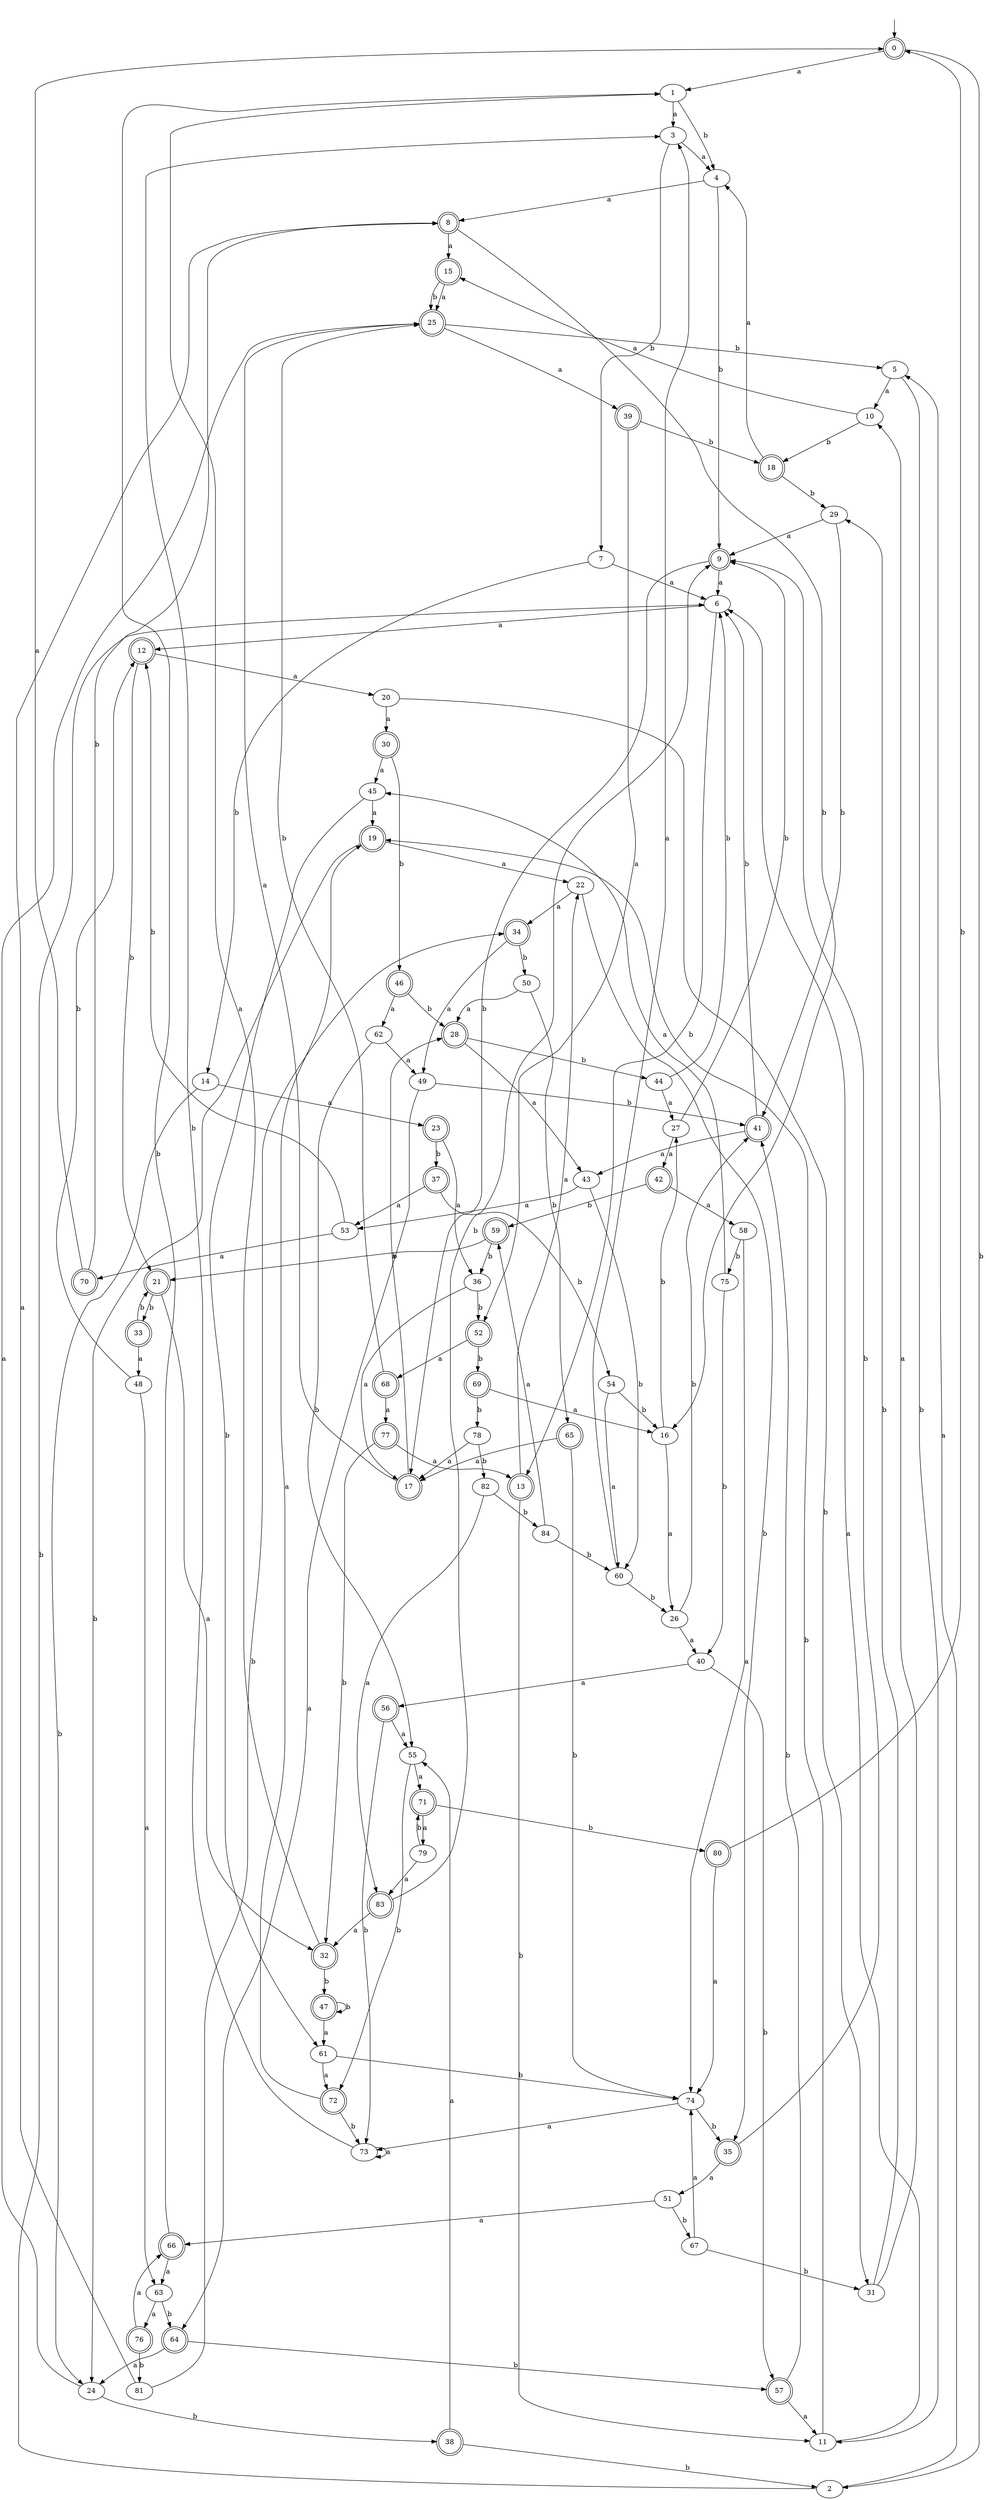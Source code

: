digraph RandomDFA {
  __start0 [label="", shape=none];
  __start0 -> 0 [label=""];
  0 [shape=circle] [shape=doublecircle]
  0 -> 1 [label="a"]
  0 -> 2 [label="b"]
  1
  1 -> 3 [label="a"]
  1 -> 4 [label="b"]
  2
  2 -> 5 [label="a"]
  2 -> 6 [label="b"]
  3
  3 -> 4 [label="a"]
  3 -> 7 [label="b"]
  4
  4 -> 8 [label="a"]
  4 -> 9 [label="b"]
  5
  5 -> 10 [label="a"]
  5 -> 11 [label="b"]
  6
  6 -> 12 [label="a"]
  6 -> 13 [label="b"]
  7
  7 -> 6 [label="a"]
  7 -> 14 [label="b"]
  8 [shape=doublecircle]
  8 -> 15 [label="a"]
  8 -> 16 [label="b"]
  9 [shape=doublecircle]
  9 -> 6 [label="a"]
  9 -> 17 [label="b"]
  10
  10 -> 15 [label="a"]
  10 -> 18 [label="b"]
  11
  11 -> 6 [label="a"]
  11 -> 19 [label="b"]
  12 [shape=doublecircle]
  12 -> 20 [label="a"]
  12 -> 21 [label="b"]
  13 [shape=doublecircle]
  13 -> 22 [label="a"]
  13 -> 11 [label="b"]
  14
  14 -> 23 [label="a"]
  14 -> 24 [label="b"]
  15 [shape=doublecircle]
  15 -> 25 [label="a"]
  15 -> 25 [label="b"]
  16
  16 -> 26 [label="a"]
  16 -> 27 [label="b"]
  17 [shape=doublecircle]
  17 -> 25 [label="a"]
  17 -> 28 [label="b"]
  18 [shape=doublecircle]
  18 -> 4 [label="a"]
  18 -> 29 [label="b"]
  19 [shape=doublecircle]
  19 -> 22 [label="a"]
  19 -> 24 [label="b"]
  20
  20 -> 30 [label="a"]
  20 -> 31 [label="b"]
  21 [shape=doublecircle]
  21 -> 32 [label="a"]
  21 -> 33 [label="b"]
  22
  22 -> 34 [label="a"]
  22 -> 35 [label="b"]
  23 [shape=doublecircle]
  23 -> 36 [label="a"]
  23 -> 37 [label="b"]
  24
  24 -> 25 [label="a"]
  24 -> 38 [label="b"]
  25 [shape=doublecircle]
  25 -> 39 [label="a"]
  25 -> 5 [label="b"]
  26
  26 -> 40 [label="a"]
  26 -> 41 [label="b"]
  27
  27 -> 42 [label="a"]
  27 -> 9 [label="b"]
  28 [shape=doublecircle]
  28 -> 43 [label="a"]
  28 -> 44 [label="b"]
  29
  29 -> 9 [label="a"]
  29 -> 41 [label="b"]
  30 [shape=doublecircle]
  30 -> 45 [label="a"]
  30 -> 46 [label="b"]
  31
  31 -> 10 [label="a"]
  31 -> 29 [label="b"]
  32 [shape=doublecircle]
  32 -> 1 [label="a"]
  32 -> 47 [label="b"]
  33 [shape=doublecircle]
  33 -> 48 [label="a"]
  33 -> 21 [label="b"]
  34 [shape=doublecircle]
  34 -> 49 [label="a"]
  34 -> 50 [label="b"]
  35 [shape=doublecircle]
  35 -> 51 [label="a"]
  35 -> 9 [label="b"]
  36
  36 -> 17 [label="a"]
  36 -> 52 [label="b"]
  37 [shape=doublecircle]
  37 -> 53 [label="a"]
  37 -> 54 [label="b"]
  38 [shape=doublecircle]
  38 -> 55 [label="a"]
  38 -> 2 [label="b"]
  39 [shape=doublecircle]
  39 -> 52 [label="a"]
  39 -> 18 [label="b"]
  40
  40 -> 56 [label="a"]
  40 -> 57 [label="b"]
  41 [shape=doublecircle]
  41 -> 43 [label="a"]
  41 -> 6 [label="b"]
  42 [shape=doublecircle]
  42 -> 58 [label="a"]
  42 -> 59 [label="b"]
  43
  43 -> 53 [label="a"]
  43 -> 60 [label="b"]
  44
  44 -> 27 [label="a"]
  44 -> 6 [label="b"]
  45
  45 -> 19 [label="a"]
  45 -> 61 [label="b"]
  46 [shape=doublecircle]
  46 -> 62 [label="a"]
  46 -> 28 [label="b"]
  47 [shape=doublecircle]
  47 -> 61 [label="a"]
  47 -> 47 [label="b"]
  48
  48 -> 63 [label="a"]
  48 -> 12 [label="b"]
  49
  49 -> 64 [label="a"]
  49 -> 41 [label="b"]
  50
  50 -> 28 [label="a"]
  50 -> 65 [label="b"]
  51
  51 -> 66 [label="a"]
  51 -> 67 [label="b"]
  52 [shape=doublecircle]
  52 -> 68 [label="a"]
  52 -> 69 [label="b"]
  53
  53 -> 70 [label="a"]
  53 -> 12 [label="b"]
  54
  54 -> 60 [label="a"]
  54 -> 16 [label="b"]
  55
  55 -> 71 [label="a"]
  55 -> 72 [label="b"]
  56 [shape=doublecircle]
  56 -> 55 [label="a"]
  56 -> 73 [label="b"]
  57 [shape=doublecircle]
  57 -> 11 [label="a"]
  57 -> 41 [label="b"]
  58
  58 -> 74 [label="a"]
  58 -> 75 [label="b"]
  59 [shape=doublecircle]
  59 -> 21 [label="a"]
  59 -> 36 [label="b"]
  60
  60 -> 3 [label="a"]
  60 -> 26 [label="b"]
  61
  61 -> 72 [label="a"]
  61 -> 74 [label="b"]
  62
  62 -> 49 [label="a"]
  62 -> 55 [label="b"]
  63
  63 -> 76 [label="a"]
  63 -> 64 [label="b"]
  64 [shape=doublecircle]
  64 -> 24 [label="a"]
  64 -> 57 [label="b"]
  65 [shape=doublecircle]
  65 -> 17 [label="a"]
  65 -> 74 [label="b"]
  66 [shape=doublecircle]
  66 -> 63 [label="a"]
  66 -> 1 [label="b"]
  67
  67 -> 74 [label="a"]
  67 -> 31 [label="b"]
  68 [shape=doublecircle]
  68 -> 77 [label="a"]
  68 -> 25 [label="b"]
  69 [shape=doublecircle]
  69 -> 16 [label="a"]
  69 -> 78 [label="b"]
  70 [shape=doublecircle]
  70 -> 0 [label="a"]
  70 -> 8 [label="b"]
  71 [shape=doublecircle]
  71 -> 79 [label="a"]
  71 -> 80 [label="b"]
  72 [shape=doublecircle]
  72 -> 19 [label="a"]
  72 -> 73 [label="b"]
  73
  73 -> 73 [label="a"]
  73 -> 3 [label="b"]
  74
  74 -> 73 [label="a"]
  74 -> 35 [label="b"]
  75
  75 -> 45 [label="a"]
  75 -> 40 [label="b"]
  76 [shape=doublecircle]
  76 -> 66 [label="a"]
  76 -> 81 [label="b"]
  77 [shape=doublecircle]
  77 -> 13 [label="a"]
  77 -> 32 [label="b"]
  78
  78 -> 17 [label="a"]
  78 -> 82 [label="b"]
  79
  79 -> 83 [label="a"]
  79 -> 71 [label="b"]
  80 [shape=doublecircle]
  80 -> 74 [label="a"]
  80 -> 0 [label="b"]
  81
  81 -> 8 [label="a"]
  81 -> 34 [label="b"]
  82
  82 -> 83 [label="a"]
  82 -> 84 [label="b"]
  83 [shape=doublecircle]
  83 -> 32 [label="a"]
  83 -> 9 [label="b"]
  84
  84 -> 59 [label="a"]
  84 -> 60 [label="b"]
}
